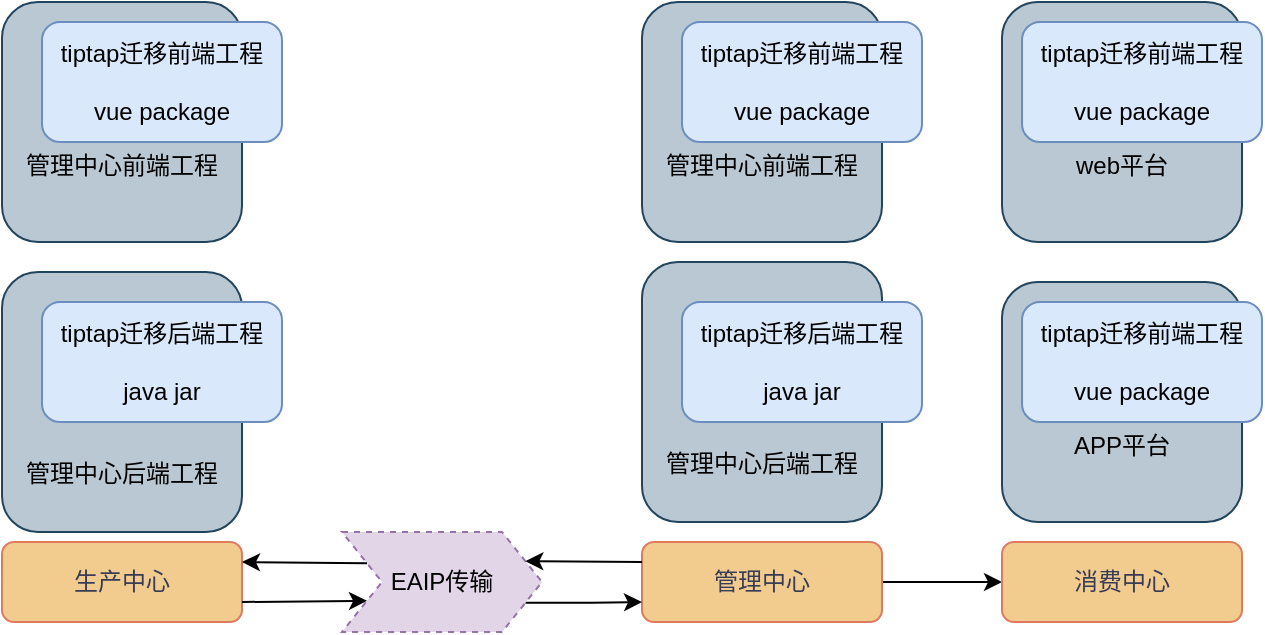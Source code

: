 <mxfile version="20.8.16" type="github">
  <diagram id="C5RBs43oDa-KdzZeNtuy" name="Page-1">
    <mxGraphModel dx="824" dy="618" grid="1" gridSize="10" guides="1" tooltips="1" connect="1" arrows="1" fold="1" page="1" pageScale="1" pageWidth="827" pageHeight="1169" math="0" shadow="0">
      <root>
        <mxCell id="WIyWlLk6GJQsqaUBKTNV-0" />
        <mxCell id="WIyWlLk6GJQsqaUBKTNV-1" parent="WIyWlLk6GJQsqaUBKTNV-0" />
        <mxCell id="yMlvhr82IjSgIiDCawbg-2" value="&lt;br&gt;&lt;br&gt;&lt;br&gt;&lt;br&gt;&lt;br&gt;管理中心后端工程" style="rounded=1;whiteSpace=wrap;html=1;fillColor=#bac8d3;strokeColor=#23445d;" parent="WIyWlLk6GJQsqaUBKTNV-1" vertex="1">
          <mxGeometry x="120" y="195" width="120" height="130" as="geometry" />
        </mxCell>
        <mxCell id="yMlvhr82IjSgIiDCawbg-1" value="&lt;br&gt;&lt;br&gt;&lt;br&gt;管理中心前端工程" style="rounded=1;whiteSpace=wrap;html=1;fillColor=#bac8d3;strokeColor=#23445d;" parent="WIyWlLk6GJQsqaUBKTNV-1" vertex="1">
          <mxGeometry x="120" y="60" width="120" height="120" as="geometry" />
        </mxCell>
        <mxCell id="WIyWlLk6GJQsqaUBKTNV-3" value="生产中心" style="rounded=1;whiteSpace=wrap;html=1;fontSize=12;glass=0;strokeWidth=1;shadow=0;labelBackgroundColor=none;fillColor=#F2CC8F;strokeColor=#E07A5F;fontColor=#393C56;" parent="WIyWlLk6GJQsqaUBKTNV-1" vertex="1">
          <mxGeometry x="120" y="330" width="120" height="40" as="geometry" />
        </mxCell>
        <mxCell id="DzplGdxmA9fShSmXFP6H-26" style="edgeStyle=orthogonalEdgeStyle;rounded=0;orthogonalLoop=1;jettySize=auto;html=1;exitX=1;exitY=0.5;exitDx=0;exitDy=0;entryX=0;entryY=0.5;entryDx=0;entryDy=0;" parent="WIyWlLk6GJQsqaUBKTNV-1" source="DzplGdxmA9fShSmXFP6H-0" target="DzplGdxmA9fShSmXFP6H-1" edge="1">
          <mxGeometry relative="1" as="geometry" />
        </mxCell>
        <mxCell id="DzplGdxmA9fShSmXFP6H-0" value="管理中心" style="rounded=1;whiteSpace=wrap;html=1;fontSize=12;glass=0;strokeWidth=1;shadow=0;labelBackgroundColor=none;fillColor=#F2CC8F;strokeColor=#E07A5F;fontColor=#393C56;" parent="WIyWlLk6GJQsqaUBKTNV-1" vertex="1">
          <mxGeometry x="440" y="330" width="120" height="40" as="geometry" />
        </mxCell>
        <mxCell id="DzplGdxmA9fShSmXFP6H-1" value="消费中心" style="rounded=1;whiteSpace=wrap;html=1;fontSize=12;glass=0;strokeWidth=1;shadow=0;labelBackgroundColor=none;fillColor=#F2CC8F;strokeColor=#E07A5F;fontColor=#393C56;" parent="WIyWlLk6GJQsqaUBKTNV-1" vertex="1">
          <mxGeometry x="620" y="330" width="120" height="40" as="geometry" />
        </mxCell>
        <mxCell id="DzplGdxmA9fShSmXFP6H-3" value="tiptap迁移前端工程&lt;br&gt;&lt;br&gt;vue package" style="rounded=1;whiteSpace=wrap;html=1;fillColor=#dae8fc;strokeColor=#6c8ebf;" parent="WIyWlLk6GJQsqaUBKTNV-1" vertex="1">
          <mxGeometry x="140" y="70" width="120" height="60" as="geometry" />
        </mxCell>
        <mxCell id="DzplGdxmA9fShSmXFP6H-6" value="tiptap迁移后端工程&lt;br&gt;&lt;br&gt;java jar" style="rounded=1;whiteSpace=wrap;html=1;fillColor=#dae8fc;strokeColor=#6c8ebf;" parent="WIyWlLk6GJQsqaUBKTNV-1" vertex="1">
          <mxGeometry x="140" y="210" width="120" height="60" as="geometry" />
        </mxCell>
        <mxCell id="DzplGdxmA9fShSmXFP6H-9" value="&lt;br&gt;&lt;br&gt;&lt;br&gt;管理中心前端工程" style="rounded=1;whiteSpace=wrap;html=1;fillColor=#bac8d3;strokeColor=#23445d;" parent="WIyWlLk6GJQsqaUBKTNV-1" vertex="1">
          <mxGeometry x="440" y="60" width="120" height="120" as="geometry" />
        </mxCell>
        <mxCell id="DzplGdxmA9fShSmXFP6H-10" value="&lt;br&gt;&lt;br&gt;&lt;br&gt;&lt;br&gt;&lt;br&gt;管理中心后端工程" style="rounded=1;whiteSpace=wrap;html=1;fillColor=#bac8d3;strokeColor=#23445d;" parent="WIyWlLk6GJQsqaUBKTNV-1" vertex="1">
          <mxGeometry x="440" y="190" width="120" height="130" as="geometry" />
        </mxCell>
        <mxCell id="DzplGdxmA9fShSmXFP6H-11" value="tiptap迁移前端工程&lt;br&gt;&lt;br&gt;vue package" style="rounded=1;whiteSpace=wrap;html=1;fillColor=#dae8fc;strokeColor=#6c8ebf;" parent="WIyWlLk6GJQsqaUBKTNV-1" vertex="1">
          <mxGeometry x="460" y="70" width="120" height="60" as="geometry" />
        </mxCell>
        <mxCell id="DzplGdxmA9fShSmXFP6H-12" value="tiptap迁移后端工程&lt;br&gt;&lt;br&gt;java jar" style="rounded=1;whiteSpace=wrap;html=1;fillColor=#dae8fc;strokeColor=#6c8ebf;" parent="WIyWlLk6GJQsqaUBKTNV-1" vertex="1">
          <mxGeometry x="460" y="210" width="120" height="60" as="geometry" />
        </mxCell>
        <mxCell id="DzplGdxmA9fShSmXFP6H-24" style="edgeStyle=orthogonalEdgeStyle;rounded=0;orthogonalLoop=1;jettySize=auto;html=1;exitX=1;exitY=0.75;exitDx=0;exitDy=0;entryX=0;entryY=0.75;entryDx=0;entryDy=0;" parent="WIyWlLk6GJQsqaUBKTNV-1" source="DzplGdxmA9fShSmXFP6H-16" target="DzplGdxmA9fShSmXFP6H-0" edge="1">
          <mxGeometry relative="1" as="geometry" />
        </mxCell>
        <mxCell id="DzplGdxmA9fShSmXFP6H-16" value="EAIP传输" style="shape=step;perimeter=stepPerimeter;whiteSpace=wrap;html=1;fixedSize=1;fillColor=#e1d5e7;strokeColor=#9673a6;dashed=1;" parent="WIyWlLk6GJQsqaUBKTNV-1" vertex="1">
          <mxGeometry x="290" y="325" width="100" height="50" as="geometry" />
        </mxCell>
        <mxCell id="DzplGdxmA9fShSmXFP6H-18" value="" style="endArrow=classic;html=1;rounded=0;exitX=0;exitY=0.25;exitDx=0;exitDy=0;entryX=1;entryY=0.25;entryDx=0;entryDy=0;" parent="WIyWlLk6GJQsqaUBKTNV-1" source="DzplGdxmA9fShSmXFP6H-16" target="WIyWlLk6GJQsqaUBKTNV-3" edge="1">
          <mxGeometry width="50" height="50" relative="1" as="geometry">
            <mxPoint x="450" y="170" as="sourcePoint" />
            <mxPoint x="500" y="120" as="targetPoint" />
          </mxGeometry>
        </mxCell>
        <mxCell id="DzplGdxmA9fShSmXFP6H-19" value="" style="endArrow=classic;html=1;rounded=0;exitX=1;exitY=0.75;exitDx=0;exitDy=0;entryX=0;entryY=0.75;entryDx=0;entryDy=0;" parent="WIyWlLk6GJQsqaUBKTNV-1" source="WIyWlLk6GJQsqaUBKTNV-3" target="DzplGdxmA9fShSmXFP6H-16" edge="1">
          <mxGeometry width="50" height="50" relative="1" as="geometry">
            <mxPoint x="450" y="170" as="sourcePoint" />
            <mxPoint x="500" y="120" as="targetPoint" />
          </mxGeometry>
        </mxCell>
        <mxCell id="DzplGdxmA9fShSmXFP6H-22" value="" style="endArrow=classic;html=1;rounded=0;exitX=0;exitY=0.25;exitDx=0;exitDy=0;entryX=1;entryY=0.25;entryDx=0;entryDy=0;" parent="WIyWlLk6GJQsqaUBKTNV-1" source="DzplGdxmA9fShSmXFP6H-0" target="DzplGdxmA9fShSmXFP6H-16" edge="1">
          <mxGeometry width="50" height="50" relative="1" as="geometry">
            <mxPoint x="450" y="170" as="sourcePoint" />
            <mxPoint x="500" y="120" as="targetPoint" />
          </mxGeometry>
        </mxCell>
        <mxCell id="DzplGdxmA9fShSmXFP6H-27" value="&lt;br&gt;&lt;br&gt;&lt;br&gt;web平台" style="rounded=1;whiteSpace=wrap;html=1;fillColor=#bac8d3;strokeColor=#23445d;" parent="WIyWlLk6GJQsqaUBKTNV-1" vertex="1">
          <mxGeometry x="620" y="60" width="120" height="120" as="geometry" />
        </mxCell>
        <mxCell id="DzplGdxmA9fShSmXFP6H-28" value="&lt;br&gt;&lt;br&gt;&lt;br&gt;APP平台" style="rounded=1;whiteSpace=wrap;html=1;fillColor=#bac8d3;strokeColor=#23445d;" parent="WIyWlLk6GJQsqaUBKTNV-1" vertex="1">
          <mxGeometry x="620" y="200" width="120" height="120" as="geometry" />
        </mxCell>
        <mxCell id="DzplGdxmA9fShSmXFP6H-29" value="tiptap迁移前端工程&lt;br&gt;&lt;br&gt;vue package" style="rounded=1;whiteSpace=wrap;html=1;fillColor=#dae8fc;strokeColor=#6c8ebf;" parent="WIyWlLk6GJQsqaUBKTNV-1" vertex="1">
          <mxGeometry x="630" y="70" width="120" height="60" as="geometry" />
        </mxCell>
        <mxCell id="DzplGdxmA9fShSmXFP6H-30" value="tiptap迁移前端工程&lt;br&gt;&lt;br&gt;vue package" style="rounded=1;whiteSpace=wrap;html=1;fillColor=#dae8fc;strokeColor=#6c8ebf;" parent="WIyWlLk6GJQsqaUBKTNV-1" vertex="1">
          <mxGeometry x="630" y="210" width="120" height="60" as="geometry" />
        </mxCell>
      </root>
    </mxGraphModel>
  </diagram>
</mxfile>
